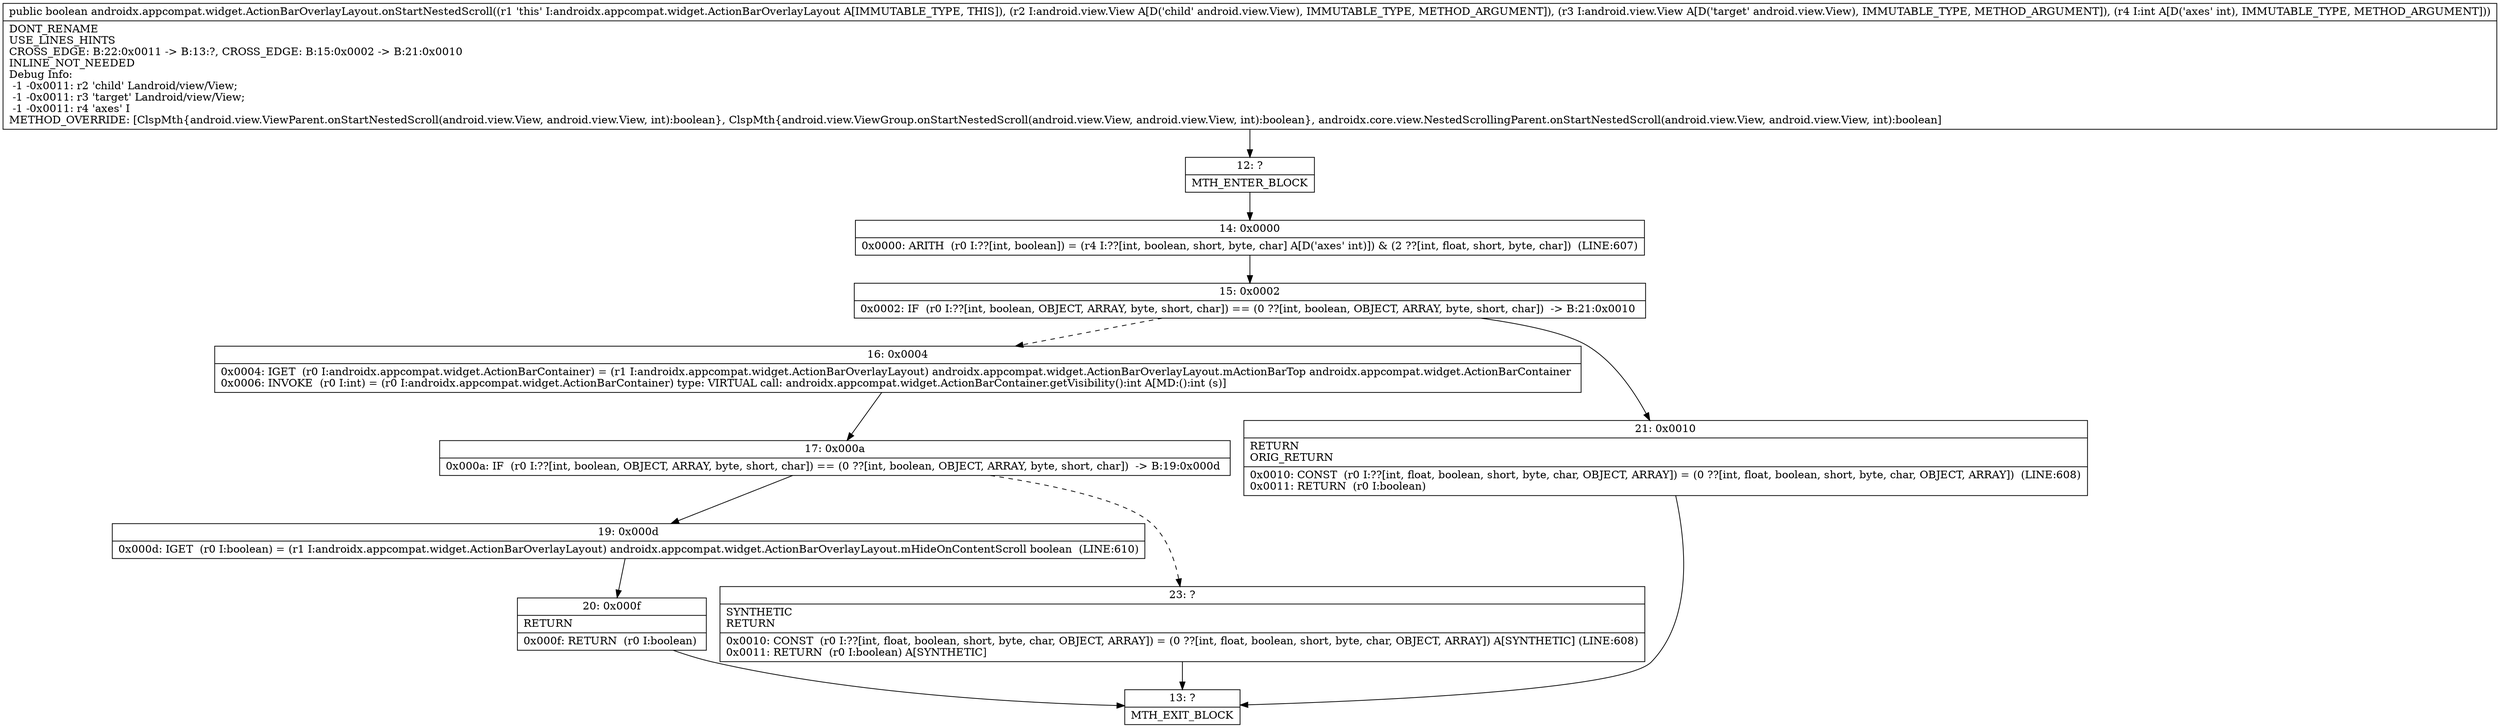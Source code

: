 digraph "CFG forandroidx.appcompat.widget.ActionBarOverlayLayout.onStartNestedScroll(Landroid\/view\/View;Landroid\/view\/View;I)Z" {
Node_12 [shape=record,label="{12\:\ ?|MTH_ENTER_BLOCK\l}"];
Node_14 [shape=record,label="{14\:\ 0x0000|0x0000: ARITH  (r0 I:??[int, boolean]) = (r4 I:??[int, boolean, short, byte, char] A[D('axes' int)]) & (2 ??[int, float, short, byte, char])  (LINE:607)\l}"];
Node_15 [shape=record,label="{15\:\ 0x0002|0x0002: IF  (r0 I:??[int, boolean, OBJECT, ARRAY, byte, short, char]) == (0 ??[int, boolean, OBJECT, ARRAY, byte, short, char])  \-\> B:21:0x0010 \l}"];
Node_16 [shape=record,label="{16\:\ 0x0004|0x0004: IGET  (r0 I:androidx.appcompat.widget.ActionBarContainer) = (r1 I:androidx.appcompat.widget.ActionBarOverlayLayout) androidx.appcompat.widget.ActionBarOverlayLayout.mActionBarTop androidx.appcompat.widget.ActionBarContainer \l0x0006: INVOKE  (r0 I:int) = (r0 I:androidx.appcompat.widget.ActionBarContainer) type: VIRTUAL call: androidx.appcompat.widget.ActionBarContainer.getVisibility():int A[MD:():int (s)]\l}"];
Node_17 [shape=record,label="{17\:\ 0x000a|0x000a: IF  (r0 I:??[int, boolean, OBJECT, ARRAY, byte, short, char]) == (0 ??[int, boolean, OBJECT, ARRAY, byte, short, char])  \-\> B:19:0x000d \l}"];
Node_19 [shape=record,label="{19\:\ 0x000d|0x000d: IGET  (r0 I:boolean) = (r1 I:androidx.appcompat.widget.ActionBarOverlayLayout) androidx.appcompat.widget.ActionBarOverlayLayout.mHideOnContentScroll boolean  (LINE:610)\l}"];
Node_20 [shape=record,label="{20\:\ 0x000f|RETURN\l|0x000f: RETURN  (r0 I:boolean) \l}"];
Node_13 [shape=record,label="{13\:\ ?|MTH_EXIT_BLOCK\l}"];
Node_23 [shape=record,label="{23\:\ ?|SYNTHETIC\lRETURN\l|0x0010: CONST  (r0 I:??[int, float, boolean, short, byte, char, OBJECT, ARRAY]) = (0 ??[int, float, boolean, short, byte, char, OBJECT, ARRAY]) A[SYNTHETIC] (LINE:608)\l0x0011: RETURN  (r0 I:boolean) A[SYNTHETIC]\l}"];
Node_21 [shape=record,label="{21\:\ 0x0010|RETURN\lORIG_RETURN\l|0x0010: CONST  (r0 I:??[int, float, boolean, short, byte, char, OBJECT, ARRAY]) = (0 ??[int, float, boolean, short, byte, char, OBJECT, ARRAY])  (LINE:608)\l0x0011: RETURN  (r0 I:boolean) \l}"];
MethodNode[shape=record,label="{public boolean androidx.appcompat.widget.ActionBarOverlayLayout.onStartNestedScroll((r1 'this' I:androidx.appcompat.widget.ActionBarOverlayLayout A[IMMUTABLE_TYPE, THIS]), (r2 I:android.view.View A[D('child' android.view.View), IMMUTABLE_TYPE, METHOD_ARGUMENT]), (r3 I:android.view.View A[D('target' android.view.View), IMMUTABLE_TYPE, METHOD_ARGUMENT]), (r4 I:int A[D('axes' int), IMMUTABLE_TYPE, METHOD_ARGUMENT]))  | DONT_RENAME\lUSE_LINES_HINTS\lCROSS_EDGE: B:22:0x0011 \-\> B:13:?, CROSS_EDGE: B:15:0x0002 \-\> B:21:0x0010\lINLINE_NOT_NEEDED\lDebug Info:\l  \-1 \-0x0011: r2 'child' Landroid\/view\/View;\l  \-1 \-0x0011: r3 'target' Landroid\/view\/View;\l  \-1 \-0x0011: r4 'axes' I\lMETHOD_OVERRIDE: [ClspMth\{android.view.ViewParent.onStartNestedScroll(android.view.View, android.view.View, int):boolean\}, ClspMth\{android.view.ViewGroup.onStartNestedScroll(android.view.View, android.view.View, int):boolean\}, androidx.core.view.NestedScrollingParent.onStartNestedScroll(android.view.View, android.view.View, int):boolean]\l}"];
MethodNode -> Node_12;Node_12 -> Node_14;
Node_14 -> Node_15;
Node_15 -> Node_16[style=dashed];
Node_15 -> Node_21;
Node_16 -> Node_17;
Node_17 -> Node_19;
Node_17 -> Node_23[style=dashed];
Node_19 -> Node_20;
Node_20 -> Node_13;
Node_23 -> Node_13;
Node_21 -> Node_13;
}

